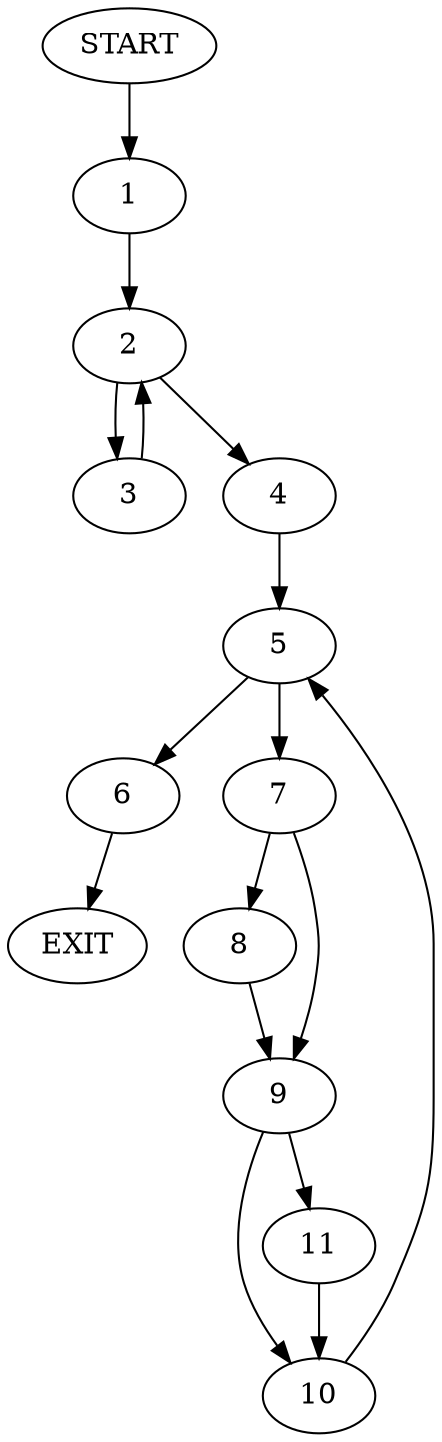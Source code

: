 digraph {
0 [label="START"]
12 [label="EXIT"]
0 -> 1
1 -> 2
2 -> 3
2 -> 4
3 -> 2
4 -> 5
5 -> 6
5 -> 7
6 -> 12
7 -> 8
7 -> 9
8 -> 9
9 -> 10
9 -> 11
11 -> 10
10 -> 5
}
